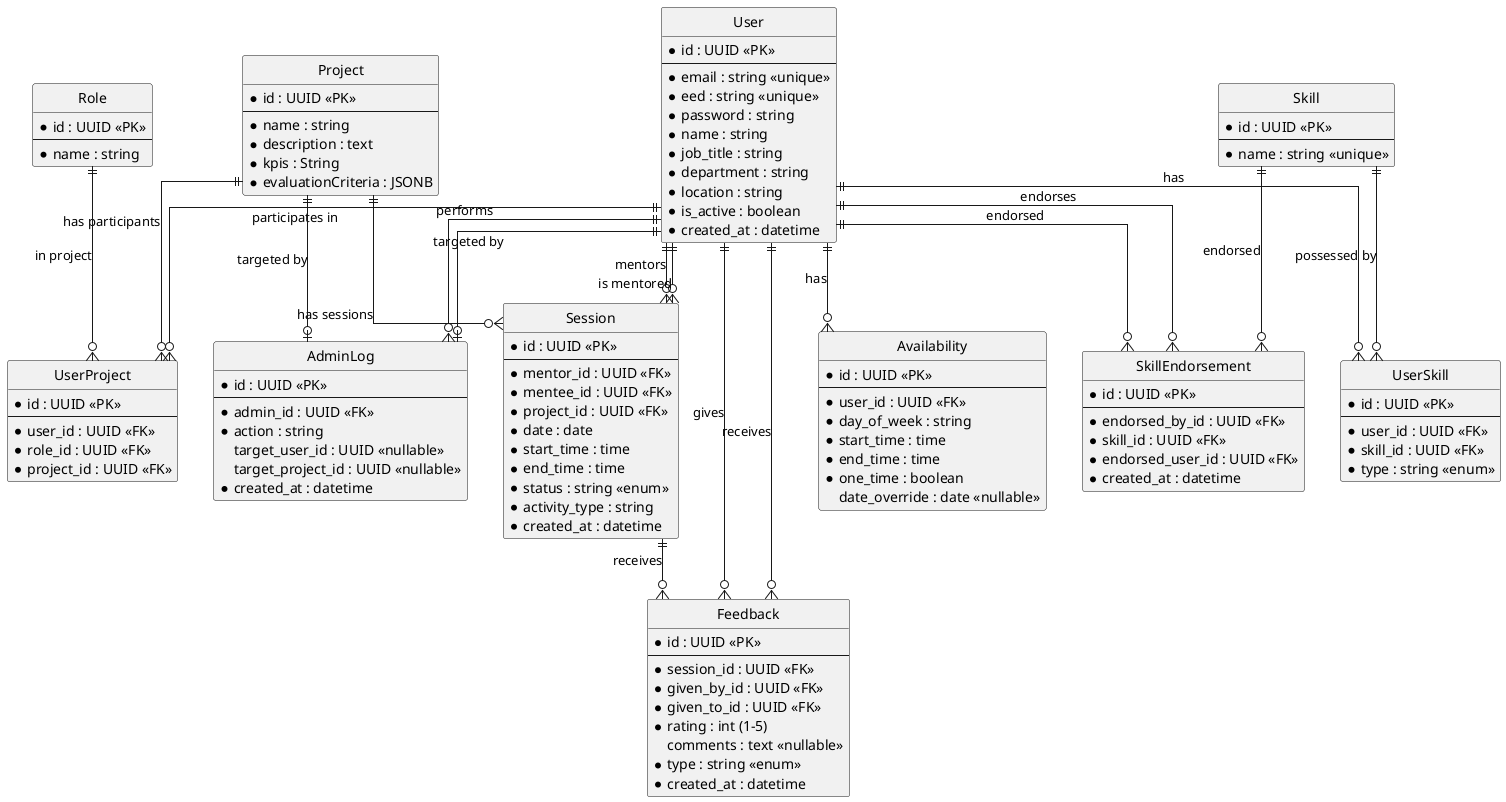 @startuml
skinparam linetype ortho
skinparam rectangle {
  BackgroundColor White
  BorderColor Black
  Shadowing false
}
hide circle

entity User {
  * id : UUID <<PK>>
  --
  * email : string <<unique>>
  * eed : string <<unique>>
  * password : string
  * name : string
  * job_title : string
  * department : string
  * location : string
  * is_active : boolean
  * created_at : datetime
}

entity Role {
  * id : UUID <<PK>>
  --
  * name : string
}

entity Project {
  * id : UUID <<PK>>
  --
  * name : string
  * description : text
  * kpis : String
  * evaluationCriteria : JSONB
}

entity UserProject {
  * id : UUID <<PK>>
  --
  * user_id : UUID <<FK>>
  * role_id : UUID <<FK>>
  * project_id : UUID <<FK>>
}

entity Session {
  * id : UUID <<PK>>
  --
  * mentor_id : UUID <<FK>>
  * mentee_id : UUID <<FK>>
  * project_id : UUID <<FK>>
  * date : date
  * start_time : time
  * end_time : time
  * status : string <<enum>>
  * activity_type : string
  * created_at : datetime
}

entity AdminLog {
  * id : UUID <<PK>>
  --
  * admin_id : UUID <<FK>>
  * action : string
  target_user_id : UUID <<nullable>>
  target_project_id : UUID <<nullable>>
  * created_at : datetime
}

entity Availability {
  * id : UUID <<PK>>
  --
  * user_id : UUID <<FK>>
  * day_of_week : string
  * start_time : time
  * end_time : time
  * one_time : boolean
  date_override : date <<nullable>>
}

entity Feedback {
  * id : UUID <<PK>>
  --
  * session_id : UUID <<FK>>
  * given_by_id : UUID <<FK>>
  * given_to_id : UUID <<FK>>
  * rating : int (1-5)
  comments : text <<nullable>>
  * type : string <<enum>>
  * created_at : datetime
}

entity Skill {
  * id : UUID <<PK>>
  --
  * name : string <<unique>>
}

entity UserSkill {
  * id : UUID <<PK>>
  --
  * user_id : UUID <<FK>>
  * skill_id : UUID <<FK>>
  * type : string <<enum>>
}

entity SkillEndorsement {
  * id : UUID <<PK>>
  --
  * endorsed_by_id : UUID <<FK>>
  * skill_id : UUID <<FK>>
  * endorsed_user_id : UUID <<FK>>
  * created_at : datetime
}

' Relationships with crow's foot notation

User ||--o{ UserProject : "participates in"
Project ||--o{ UserProject : "has participants"
Role ||--o{ UserProject : "in project"

User ||--o{ Session : "mentors"
User ||--o{ Session : "is mentored"
Project ||--o{ Session : "has sessions"

User ||--o{ AdminLog : "performs"
User ||--o| AdminLog : "targeted by"
Project ||--o| AdminLog : "targeted by"

User ||--o{ Availability : "has"

Session ||--o{ Feedback : "receives"
User ||--o{ Feedback : "gives"
User ||--o{ Feedback : "receives"

User ||--o{ UserSkill : "has"
Skill ||--o{ UserSkill : "possessed by"

User ||--o{ SkillEndorsement : "endorses"
User ||--o{ SkillEndorsement : "endorsed"
Skill ||--o{ SkillEndorsement : "endorsed"

@enduml
